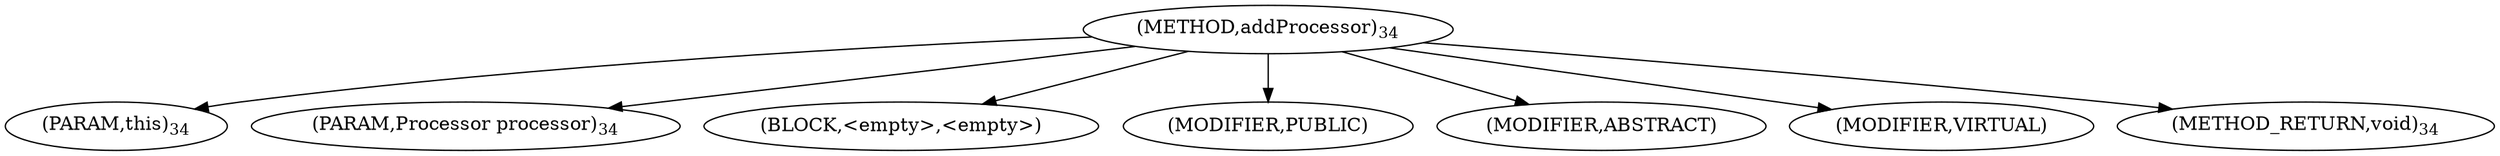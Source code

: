 digraph "addProcessor" {  
"8" [label = <(METHOD,addProcessor)<SUB>34</SUB>> ]
"9" [label = <(PARAM,this)<SUB>34</SUB>> ]
"10" [label = <(PARAM,Processor processor)<SUB>34</SUB>> ]
"11" [label = <(BLOCK,&lt;empty&gt;,&lt;empty&gt;)> ]
"12" [label = <(MODIFIER,PUBLIC)> ]
"13" [label = <(MODIFIER,ABSTRACT)> ]
"14" [label = <(MODIFIER,VIRTUAL)> ]
"15" [label = <(METHOD_RETURN,void)<SUB>34</SUB>> ]
  "8" -> "9" 
  "8" -> "10" 
  "8" -> "11" 
  "8" -> "12" 
  "8" -> "13" 
  "8" -> "14" 
  "8" -> "15" 
}
